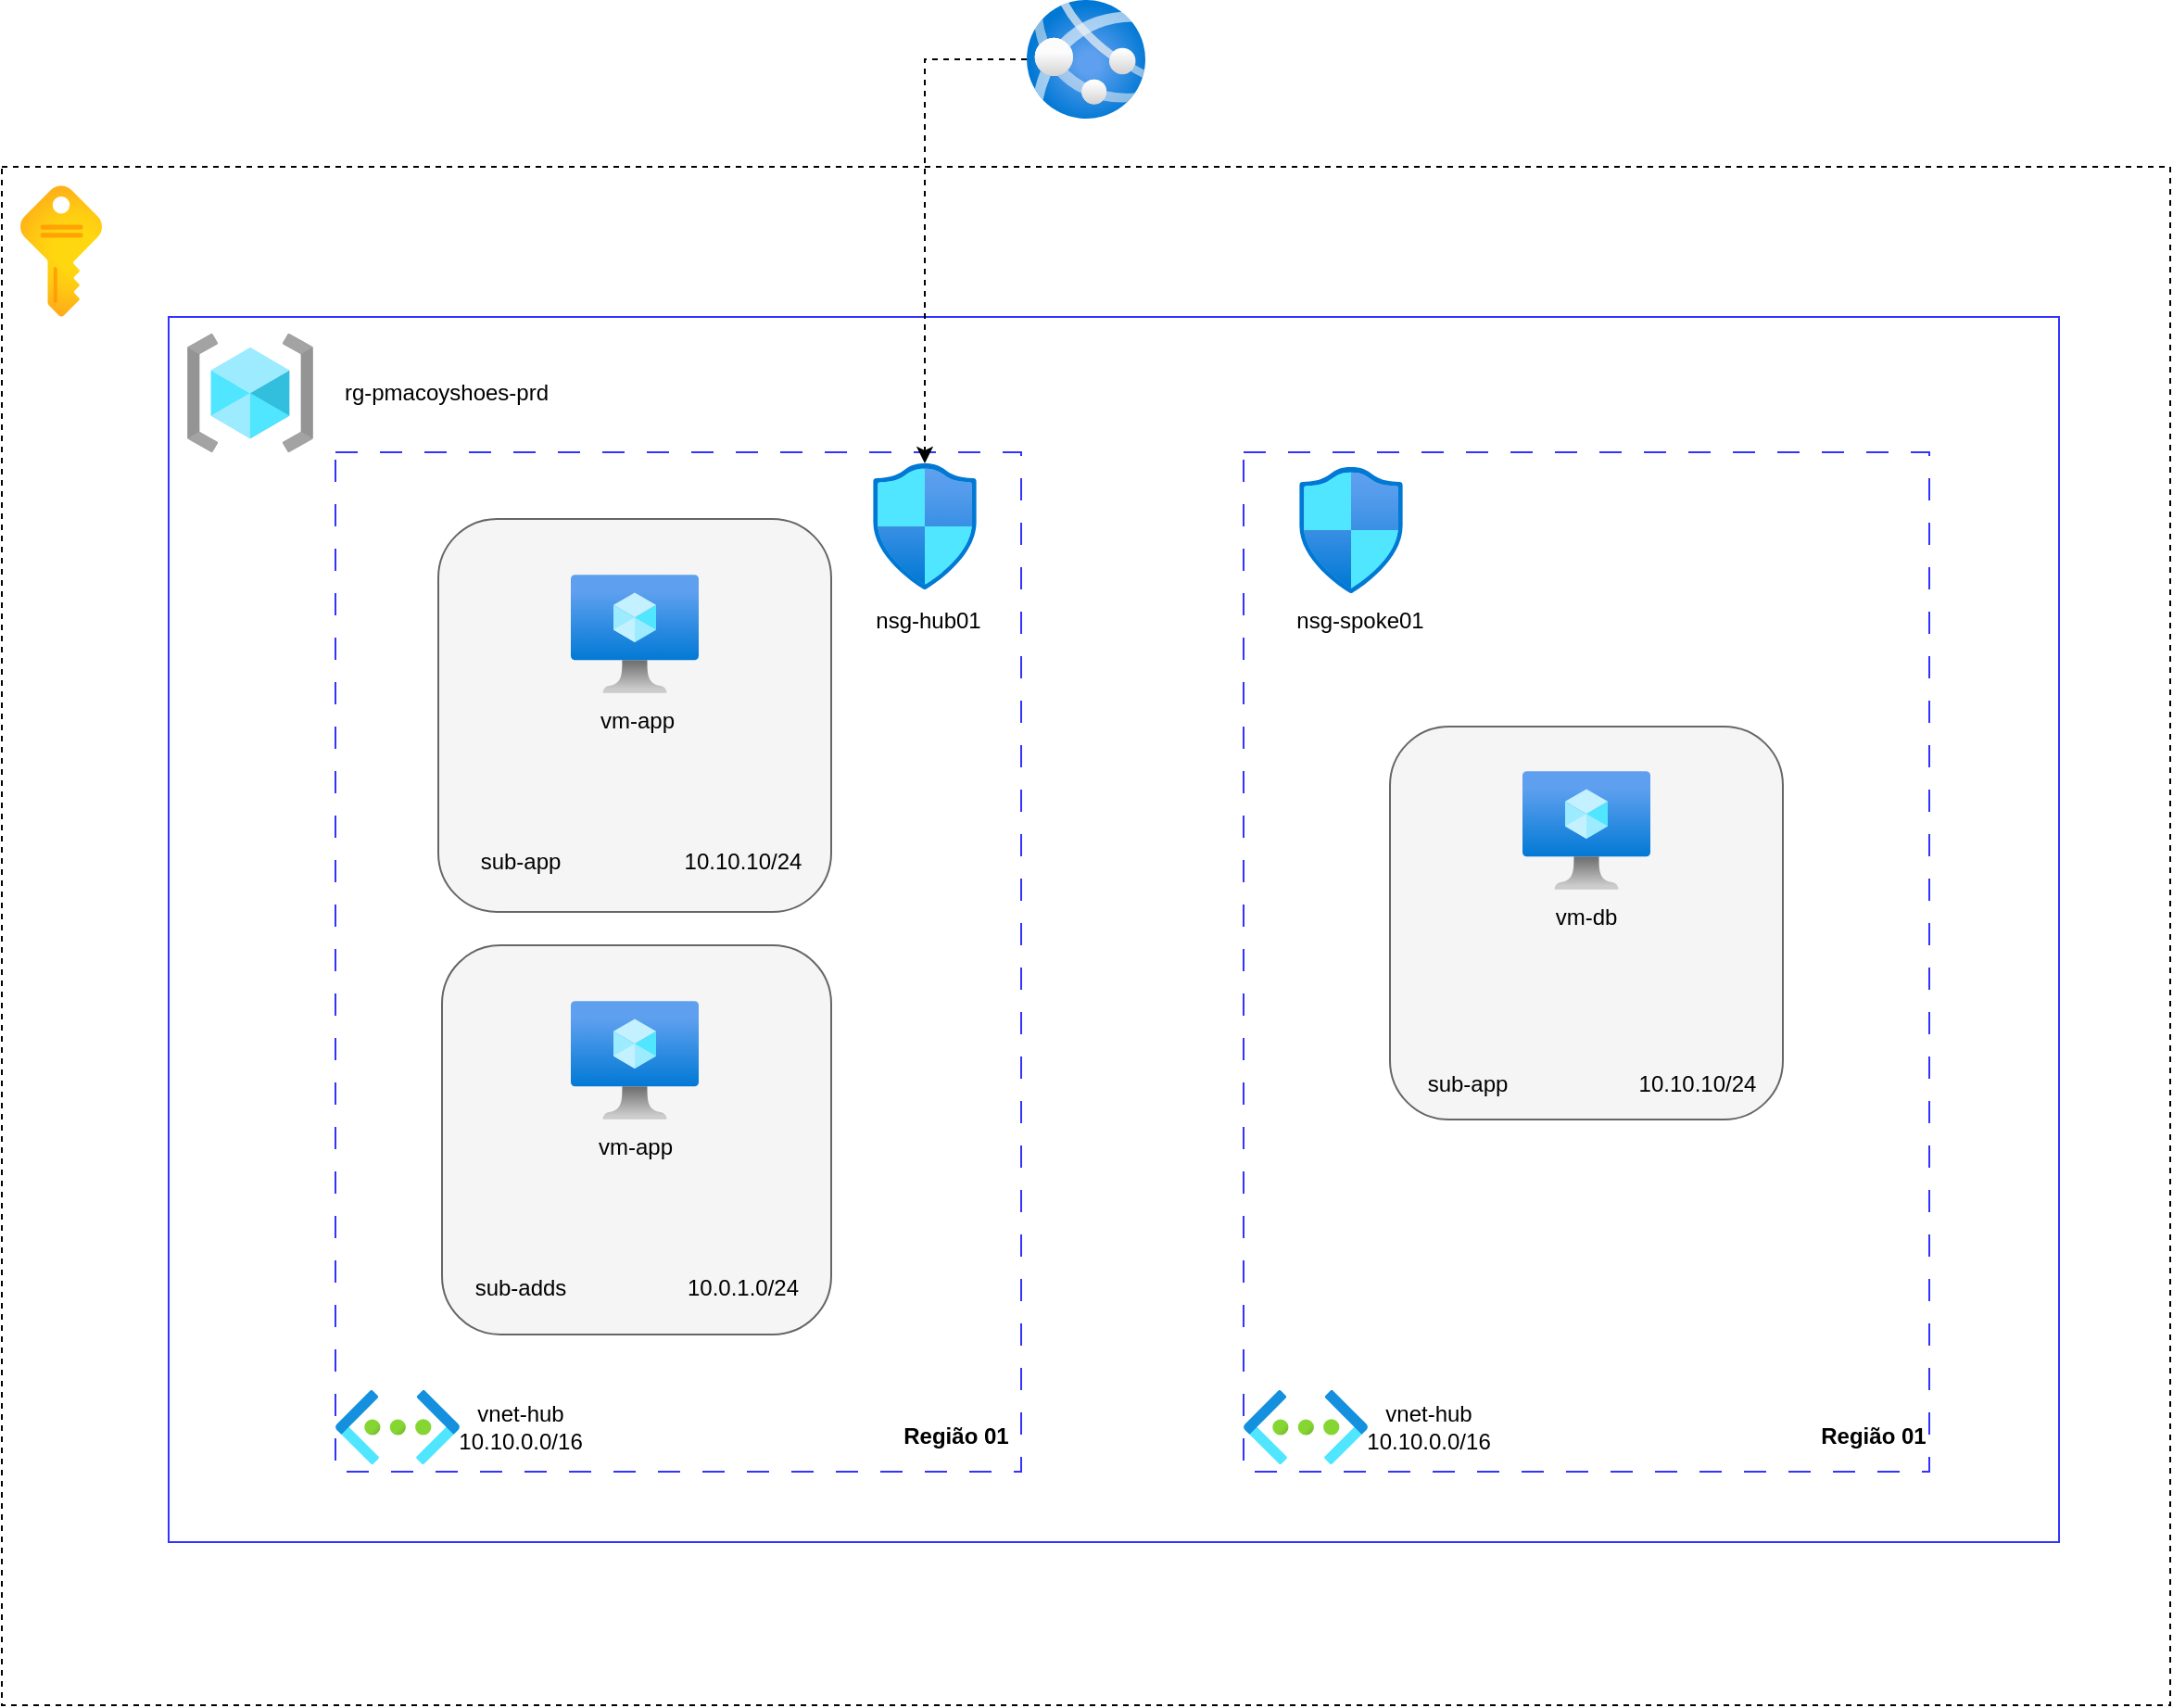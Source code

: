 <mxfile version="22.1.0" type="github">
  <diagram name="Página-1" id="IYV3xt2IMYOGcfOYaRr-">
    <mxGraphModel dx="1426" dy="751" grid="1" gridSize="10" guides="1" tooltips="1" connect="1" arrows="1" fold="1" page="1" pageScale="1" pageWidth="1169" pageHeight="827" math="0" shadow="0">
      <root>
        <mxCell id="0" />
        <mxCell id="1" parent="0" />
        <mxCell id="X4HFf2ON69A5UU527xCz-6" value="" style="rounded=0;whiteSpace=wrap;html=1;dashed=1;" parent="1" vertex="1">
          <mxGeometry x="40" y="100" width="1170" height="830" as="geometry" />
        </mxCell>
        <mxCell id="X4HFf2ON69A5UU527xCz-7" value="" style="rounded=0;whiteSpace=wrap;html=1;strokeColor=#3333FF;" parent="1" vertex="1">
          <mxGeometry x="130" y="181" width="1020" height="661" as="geometry" />
        </mxCell>
        <mxCell id="X4HFf2ON69A5UU527xCz-8" value="" style="image;aspect=fixed;html=1;points=[];align=center;fontSize=12;image=img/lib/azure2/general/Resource_Groups.svg;" parent="1" vertex="1">
          <mxGeometry x="140" y="190" width="68" height="64" as="geometry" />
        </mxCell>
        <mxCell id="X4HFf2ON69A5UU527xCz-36" value="rg-pmacoyshoes-prd" style="text;html=1;strokeColor=none;fillColor=none;align=center;verticalAlign=middle;whiteSpace=wrap;rounded=0;" parent="1" vertex="1">
          <mxGeometry x="220" y="207" width="120" height="30" as="geometry" />
        </mxCell>
        <mxCell id="X4HFf2ON69A5UU527xCz-42" value="nsg-hub01" style="text;html=1;strokeColor=none;fillColor=none;align=center;verticalAlign=middle;whiteSpace=wrap;rounded=0;" parent="1" vertex="1">
          <mxGeometry x="510" y="330" width="60" height="30" as="geometry" />
        </mxCell>
        <mxCell id="X4HFf2ON69A5UU527xCz-44" value="" style="image;aspect=fixed;html=1;points=[];align=center;fontSize=12;image=img/lib/azure2/general/Subscriptions.svg;" parent="1" vertex="1">
          <mxGeometry x="50" y="110" width="44" height="71" as="geometry" />
        </mxCell>
        <mxCell id="X4HFf2ON69A5UU527xCz-11" value="" style="rounded=0;whiteSpace=wrap;html=1;dashed=1;dashPattern=12 12;fillColor=none;strokeColor=#3333FF;" parent="1" vertex="1">
          <mxGeometry x="220" y="254" width="370" height="550" as="geometry" />
        </mxCell>
        <mxCell id="X4HFf2ON69A5UU527xCz-12" value="" style="whiteSpace=wrap;html=1;aspect=fixed;rounded=1;fillColor=#f5f5f5;strokeColor=#666666;fontColor=#333333;" parent="1" vertex="1">
          <mxGeometry x="275.5" y="290" width="212" height="212" as="geometry" />
        </mxCell>
        <mxCell id="X4HFf2ON69A5UU527xCz-13" value="" style="whiteSpace=wrap;html=1;aspect=fixed;rounded=1;fillColor=#f5f5f5;fontColor=#333333;strokeColor=#666666;" parent="1" vertex="1">
          <mxGeometry x="277.5" y="520" width="210" height="210" as="geometry" />
        </mxCell>
        <mxCell id="X4HFf2ON69A5UU527xCz-10" value="" style="image;aspect=fixed;html=1;points=[];align=center;fontSize=12;image=img/lib/azure2/networking/Virtual_Networks.svg;" parent="1" vertex="1">
          <mxGeometry x="220" y="760" width="67" height="40" as="geometry" />
        </mxCell>
        <mxCell id="X4HFf2ON69A5UU527xCz-28" value="vnet-hub 10.10.0.0/16" style="text;html=1;strokeColor=none;fillColor=none;align=center;verticalAlign=middle;whiteSpace=wrap;rounded=0;" parent="1" vertex="1">
          <mxGeometry x="290" y="765" width="60" height="30" as="geometry" />
        </mxCell>
        <mxCell id="CSws18VCfqtjGEQUiMTm-5" value="sub-app" style="text;html=1;strokeColor=none;fillColor=none;align=center;verticalAlign=middle;whiteSpace=wrap;rounded=0;" vertex="1" parent="1">
          <mxGeometry x="290" y="460" width="60" height="30" as="geometry" />
        </mxCell>
        <mxCell id="CSws18VCfqtjGEQUiMTm-6" value="10.10.10/24" style="text;html=1;strokeColor=none;fillColor=none;align=center;verticalAlign=middle;whiteSpace=wrap;rounded=0;" vertex="1" parent="1">
          <mxGeometry x="410" y="460" width="60" height="30" as="geometry" />
        </mxCell>
        <mxCell id="X4HFf2ON69A5UU527xCz-43" value="10.0.1.0/24" style="text;html=1;strokeColor=none;fillColor=none;align=center;verticalAlign=middle;whiteSpace=wrap;rounded=0;" parent="1" vertex="1">
          <mxGeometry x="410" y="690" width="60" height="30" as="geometry" />
        </mxCell>
        <mxCell id="X4HFf2ON69A5UU527xCz-33" value="sub-adds" style="text;html=1;strokeColor=none;fillColor=none;align=center;verticalAlign=middle;whiteSpace=wrap;rounded=0;" parent="1" vertex="1">
          <mxGeometry x="290" y="690" width="60" height="30" as="geometry" />
        </mxCell>
        <mxCell id="X4HFf2ON69A5UU527xCz-9" value="" style="image;aspect=fixed;html=1;points=[];align=center;fontSize=12;image=img/lib/azure2/networking/Network_Security_Groups.svg;" parent="1" vertex="1">
          <mxGeometry x="510" y="260" width="56.0" height="68" as="geometry" />
        </mxCell>
        <mxCell id="CSws18VCfqtjGEQUiMTm-7" value="" style="image;aspect=fixed;html=1;points=[];align=center;fontSize=12;image=img/lib/azure2/compute/Virtual_Machine.svg;" vertex="1" parent="1">
          <mxGeometry x="347" y="320" width="69" height="64" as="geometry" />
        </mxCell>
        <mxCell id="CSws18VCfqtjGEQUiMTm-8" value="" style="image;aspect=fixed;html=1;points=[];align=center;fontSize=12;image=img/lib/azure2/compute/Virtual_Machine.svg;" vertex="1" parent="1">
          <mxGeometry x="347" y="550" width="69" height="64" as="geometry" />
        </mxCell>
        <mxCell id="CSws18VCfqtjGEQUiMTm-9" value="vm-app" style="text;html=1;strokeColor=none;fillColor=none;align=center;verticalAlign=middle;whiteSpace=wrap;rounded=0;" vertex="1" parent="1">
          <mxGeometry x="352.5" y="384" width="60" height="30" as="geometry" />
        </mxCell>
        <mxCell id="CSws18VCfqtjGEQUiMTm-10" value="vm-app" style="text;html=1;strokeColor=none;fillColor=none;align=center;verticalAlign=middle;whiteSpace=wrap;rounded=0;" vertex="1" parent="1">
          <mxGeometry x="351.5" y="614" width="60" height="30" as="geometry" />
        </mxCell>
        <mxCell id="CSws18VCfqtjGEQUiMTm-13" value="" style="rounded=0;whiteSpace=wrap;html=1;dashed=1;dashPattern=12 12;fillColor=none;strokeColor=#3333FF;" vertex="1" parent="1">
          <mxGeometry x="710" y="254" width="370" height="550" as="geometry" />
        </mxCell>
        <mxCell id="CSws18VCfqtjGEQUiMTm-14" value="" style="whiteSpace=wrap;html=1;aspect=fixed;rounded=1;fillColor=#f5f5f5;fontColor=#333333;strokeColor=#666666;" vertex="1" parent="1">
          <mxGeometry x="789" y="402" width="212" height="212" as="geometry" />
        </mxCell>
        <mxCell id="CSws18VCfqtjGEQUiMTm-15" value="" style="image;aspect=fixed;html=1;points=[];align=center;fontSize=12;image=img/lib/azure2/compute/Virtual_Machine.svg;" vertex="1" parent="1">
          <mxGeometry x="860.5" y="426" width="69" height="64" as="geometry" />
        </mxCell>
        <mxCell id="CSws18VCfqtjGEQUiMTm-16" value="vm-db" style="text;html=1;strokeColor=none;fillColor=none;align=center;verticalAlign=middle;whiteSpace=wrap;rounded=0;" vertex="1" parent="1">
          <mxGeometry x="865" y="490" width="60" height="30" as="geometry" />
        </mxCell>
        <mxCell id="CSws18VCfqtjGEQUiMTm-17" value="sub-app" style="text;html=1;strokeColor=none;fillColor=none;align=center;verticalAlign=middle;whiteSpace=wrap;rounded=0;" vertex="1" parent="1">
          <mxGeometry x="800.5" y="580" width="60" height="30" as="geometry" />
        </mxCell>
        <mxCell id="CSws18VCfqtjGEQUiMTm-18" value="10.10.10/24" style="text;html=1;strokeColor=none;fillColor=none;align=center;verticalAlign=middle;whiteSpace=wrap;rounded=0;" vertex="1" parent="1">
          <mxGeometry x="925" y="580" width="60" height="30" as="geometry" />
        </mxCell>
        <mxCell id="CSws18VCfqtjGEQUiMTm-19" value="" style="image;aspect=fixed;html=1;points=[];align=center;fontSize=12;image=img/lib/azure2/networking/Virtual_Networks.svg;" vertex="1" parent="1">
          <mxGeometry x="710" y="760" width="67" height="40" as="geometry" />
        </mxCell>
        <mxCell id="CSws18VCfqtjGEQUiMTm-20" value="vnet-hub 10.10.0.0/16" style="text;html=1;strokeColor=none;fillColor=none;align=center;verticalAlign=middle;whiteSpace=wrap;rounded=0;" vertex="1" parent="1">
          <mxGeometry x="780" y="765" width="60" height="30" as="geometry" />
        </mxCell>
        <mxCell id="CSws18VCfqtjGEQUiMTm-21" value="&lt;b&gt;Região 01&lt;/b&gt;" style="text;html=1;strokeColor=none;fillColor=none;align=center;verticalAlign=middle;whiteSpace=wrap;rounded=0;" vertex="1" parent="1">
          <mxGeometry x="525" y="770" width="60" height="30" as="geometry" />
        </mxCell>
        <mxCell id="CSws18VCfqtjGEQUiMTm-22" value="&lt;b&gt;Região 01&lt;/b&gt;" style="text;html=1;strokeColor=none;fillColor=none;align=center;verticalAlign=middle;whiteSpace=wrap;rounded=0;" vertex="1" parent="1">
          <mxGeometry x="1020" y="770" width="60" height="30" as="geometry" />
        </mxCell>
        <mxCell id="CSws18VCfqtjGEQUiMTm-23" value="" style="image;aspect=fixed;html=1;points=[];align=center;fontSize=12;image=img/lib/azure2/networking/Network_Security_Groups.svg;" vertex="1" parent="1">
          <mxGeometry x="740" y="262" width="56.0" height="68" as="geometry" />
        </mxCell>
        <mxCell id="CSws18VCfqtjGEQUiMTm-24" value="nsg-spoke01" style="text;html=1;strokeColor=none;fillColor=none;align=center;verticalAlign=middle;whiteSpace=wrap;rounded=0;" vertex="1" parent="1">
          <mxGeometry x="736" y="330" width="74" height="30" as="geometry" />
        </mxCell>
        <mxCell id="CSws18VCfqtjGEQUiMTm-26" style="edgeStyle=orthogonalEdgeStyle;rounded=0;orthogonalLoop=1;jettySize=auto;html=1;dashed=1;" edge="1" parent="1" source="CSws18VCfqtjGEQUiMTm-25" target="X4HFf2ON69A5UU527xCz-9">
          <mxGeometry relative="1" as="geometry" />
        </mxCell>
        <mxCell id="CSws18VCfqtjGEQUiMTm-25" value="" style="image;aspect=fixed;html=1;points=[];align=center;fontSize=12;image=img/lib/azure2/compute/App_Services.svg;" vertex="1" parent="1">
          <mxGeometry x="593" y="10" width="64" height="64" as="geometry" />
        </mxCell>
      </root>
    </mxGraphModel>
  </diagram>
</mxfile>
